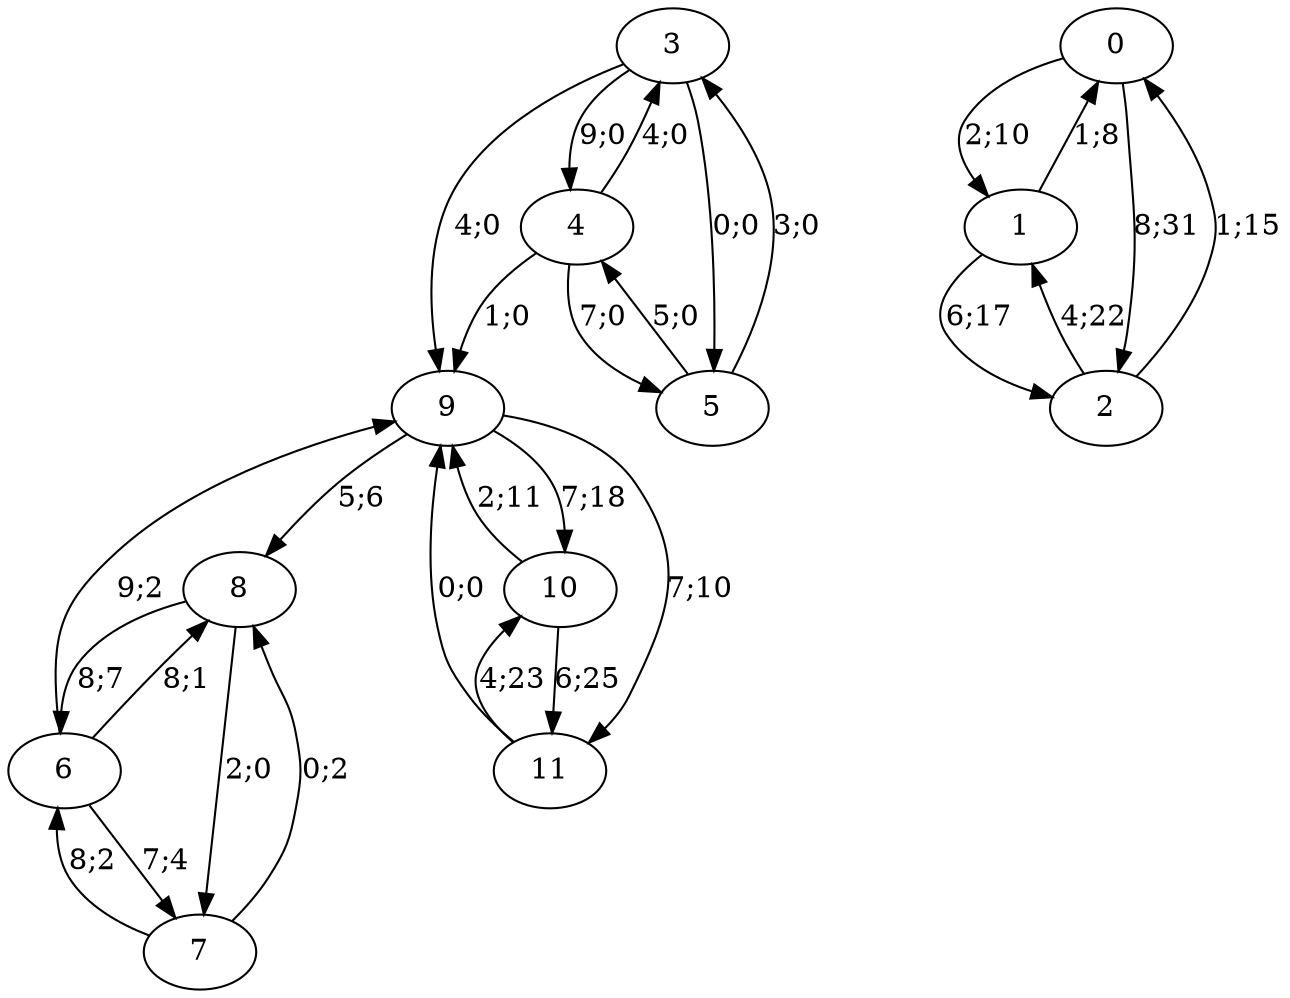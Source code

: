 digraph graph249 {




















9 -> 8 [color=black,label="5;6"]
9 -> 10 [color=black,label="7;18"]
9 -> 11 [color=black,label="7;10"]


10 -> 9 [color=black,label="2;11"]
10 -> 11 [color=black,label="6;25"]


11 -> 9 [color=black,label="0;0"]
11 -> 10 [color=black,label="4;23"]














6 -> 9 [color=black,label="9;2"]
6 -> 7 [color=black,label="7;4"]
6 -> 8 [color=black,label="8;1"]


7 -> 6 [color=black,label="8;2"]
7 -> 8 [color=black,label="0;2"]


8 -> 6 [color=black,label="8;7"]
8 -> 7 [color=black,label="2;0"]














3 -> 9 [color=black,label="4;0"]
3 -> 4 [color=black,label="9;0"]
3 -> 5 [color=black,label="0;0"]


4 -> 9 [color=black,label="1;0"]
4 -> 3 [color=black,label="4;0"]
4 -> 5 [color=black,label="7;0"]


5 -> 3 [color=black,label="3;0"]
5 -> 4 [color=black,label="5;0"]














0 -> 1 [color=black,label="2;10"]
0 -> 2 [color=black,label="8;31"]


1 -> 0 [color=black,label="1;8"]
1 -> 2 [color=black,label="6;17"]


2 -> 0 [color=black,label="1;15"]
2 -> 1 [color=black,label="4;22"]



















}